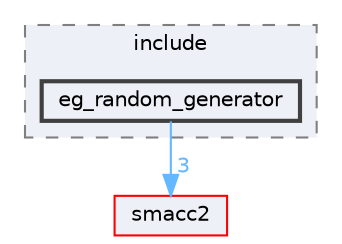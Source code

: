 digraph "smacc2_event_generator_library/eg_random_generator/include/eg_random_generator"
{
 // LATEX_PDF_SIZE
  bgcolor="transparent";
  edge [fontname=Helvetica,fontsize=10,labelfontname=Helvetica,labelfontsize=10];
  node [fontname=Helvetica,fontsize=10,shape=box,height=0.2,width=0.4];
  compound=true
  subgraph clusterdir_df89dbd41c4768cf006b5d0bf89989bf {
    graph [ bgcolor="#edf0f7", pencolor="grey50", label="include", fontname=Helvetica,fontsize=10 style="filled,dashed", URL="dir_df89dbd41c4768cf006b5d0bf89989bf.html",tooltip=""]
  dir_9680e05d9bba7c01c94ee11c474883c7 [label="eg_random_generator", fillcolor="#edf0f7", color="grey25", style="filled,bold", URL="dir_9680e05d9bba7c01c94ee11c474883c7.html",tooltip=""];
  }
  dir_ce4c19d6108cf5285f3105ec9cd73bf1 [label="smacc2", fillcolor="#edf0f7", color="red", style="filled", URL="dir_ce4c19d6108cf5285f3105ec9cd73bf1.html",tooltip=""];
  dir_9680e05d9bba7c01c94ee11c474883c7->dir_ce4c19d6108cf5285f3105ec9cd73bf1 [headlabel="3", labeldistance=1.5 headhref="dir_000015_000043.html" color="steelblue1" fontcolor="steelblue1"];
}
